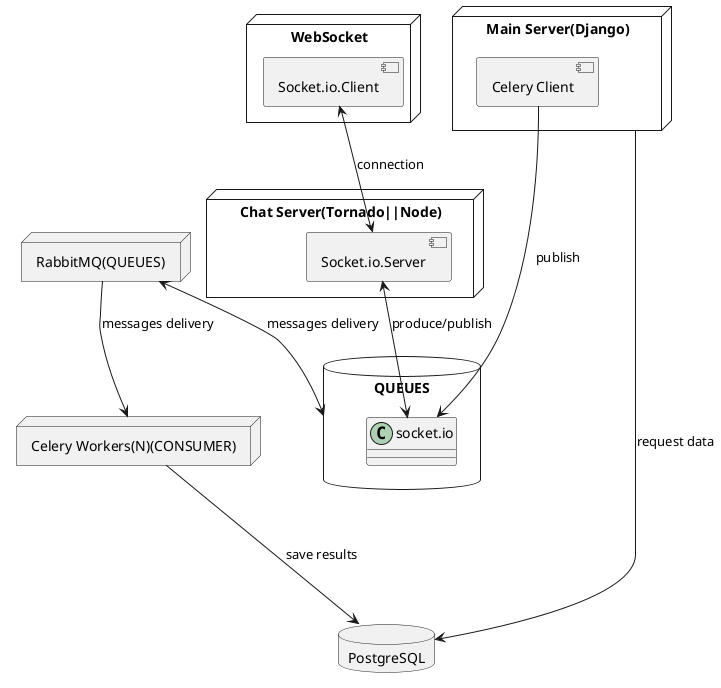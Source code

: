 @startuml

allow_mixing

node WebSocket {
    component "Socket.io.Client" as sioc
}

node "Chat Server(Tornado||Node)" as chatserver {
    component "Socket.io.Server" as sios
}
node "Main Server(Django)" as mainserver {
    component "Celery Client" as celeryclient
}



node "Celery Workers(N)(CONSUMER)" as celeryworkers


node "RabbitMQ(QUEUES)" as r

database QUEUES as queues {
    class "socket.io" as sioqueue {

    }
}

database PostgreSQL as psql {
}

sioc <--> sios : connection

sios <--> sioqueue : produce/publish
r <--> queues : messages delivery
r --> celeryworkers : messages delivery
mainserver --> psql : request data
celeryclient ---> sioqueue : publish
celeryworkers ---> psql: save results
@enduml